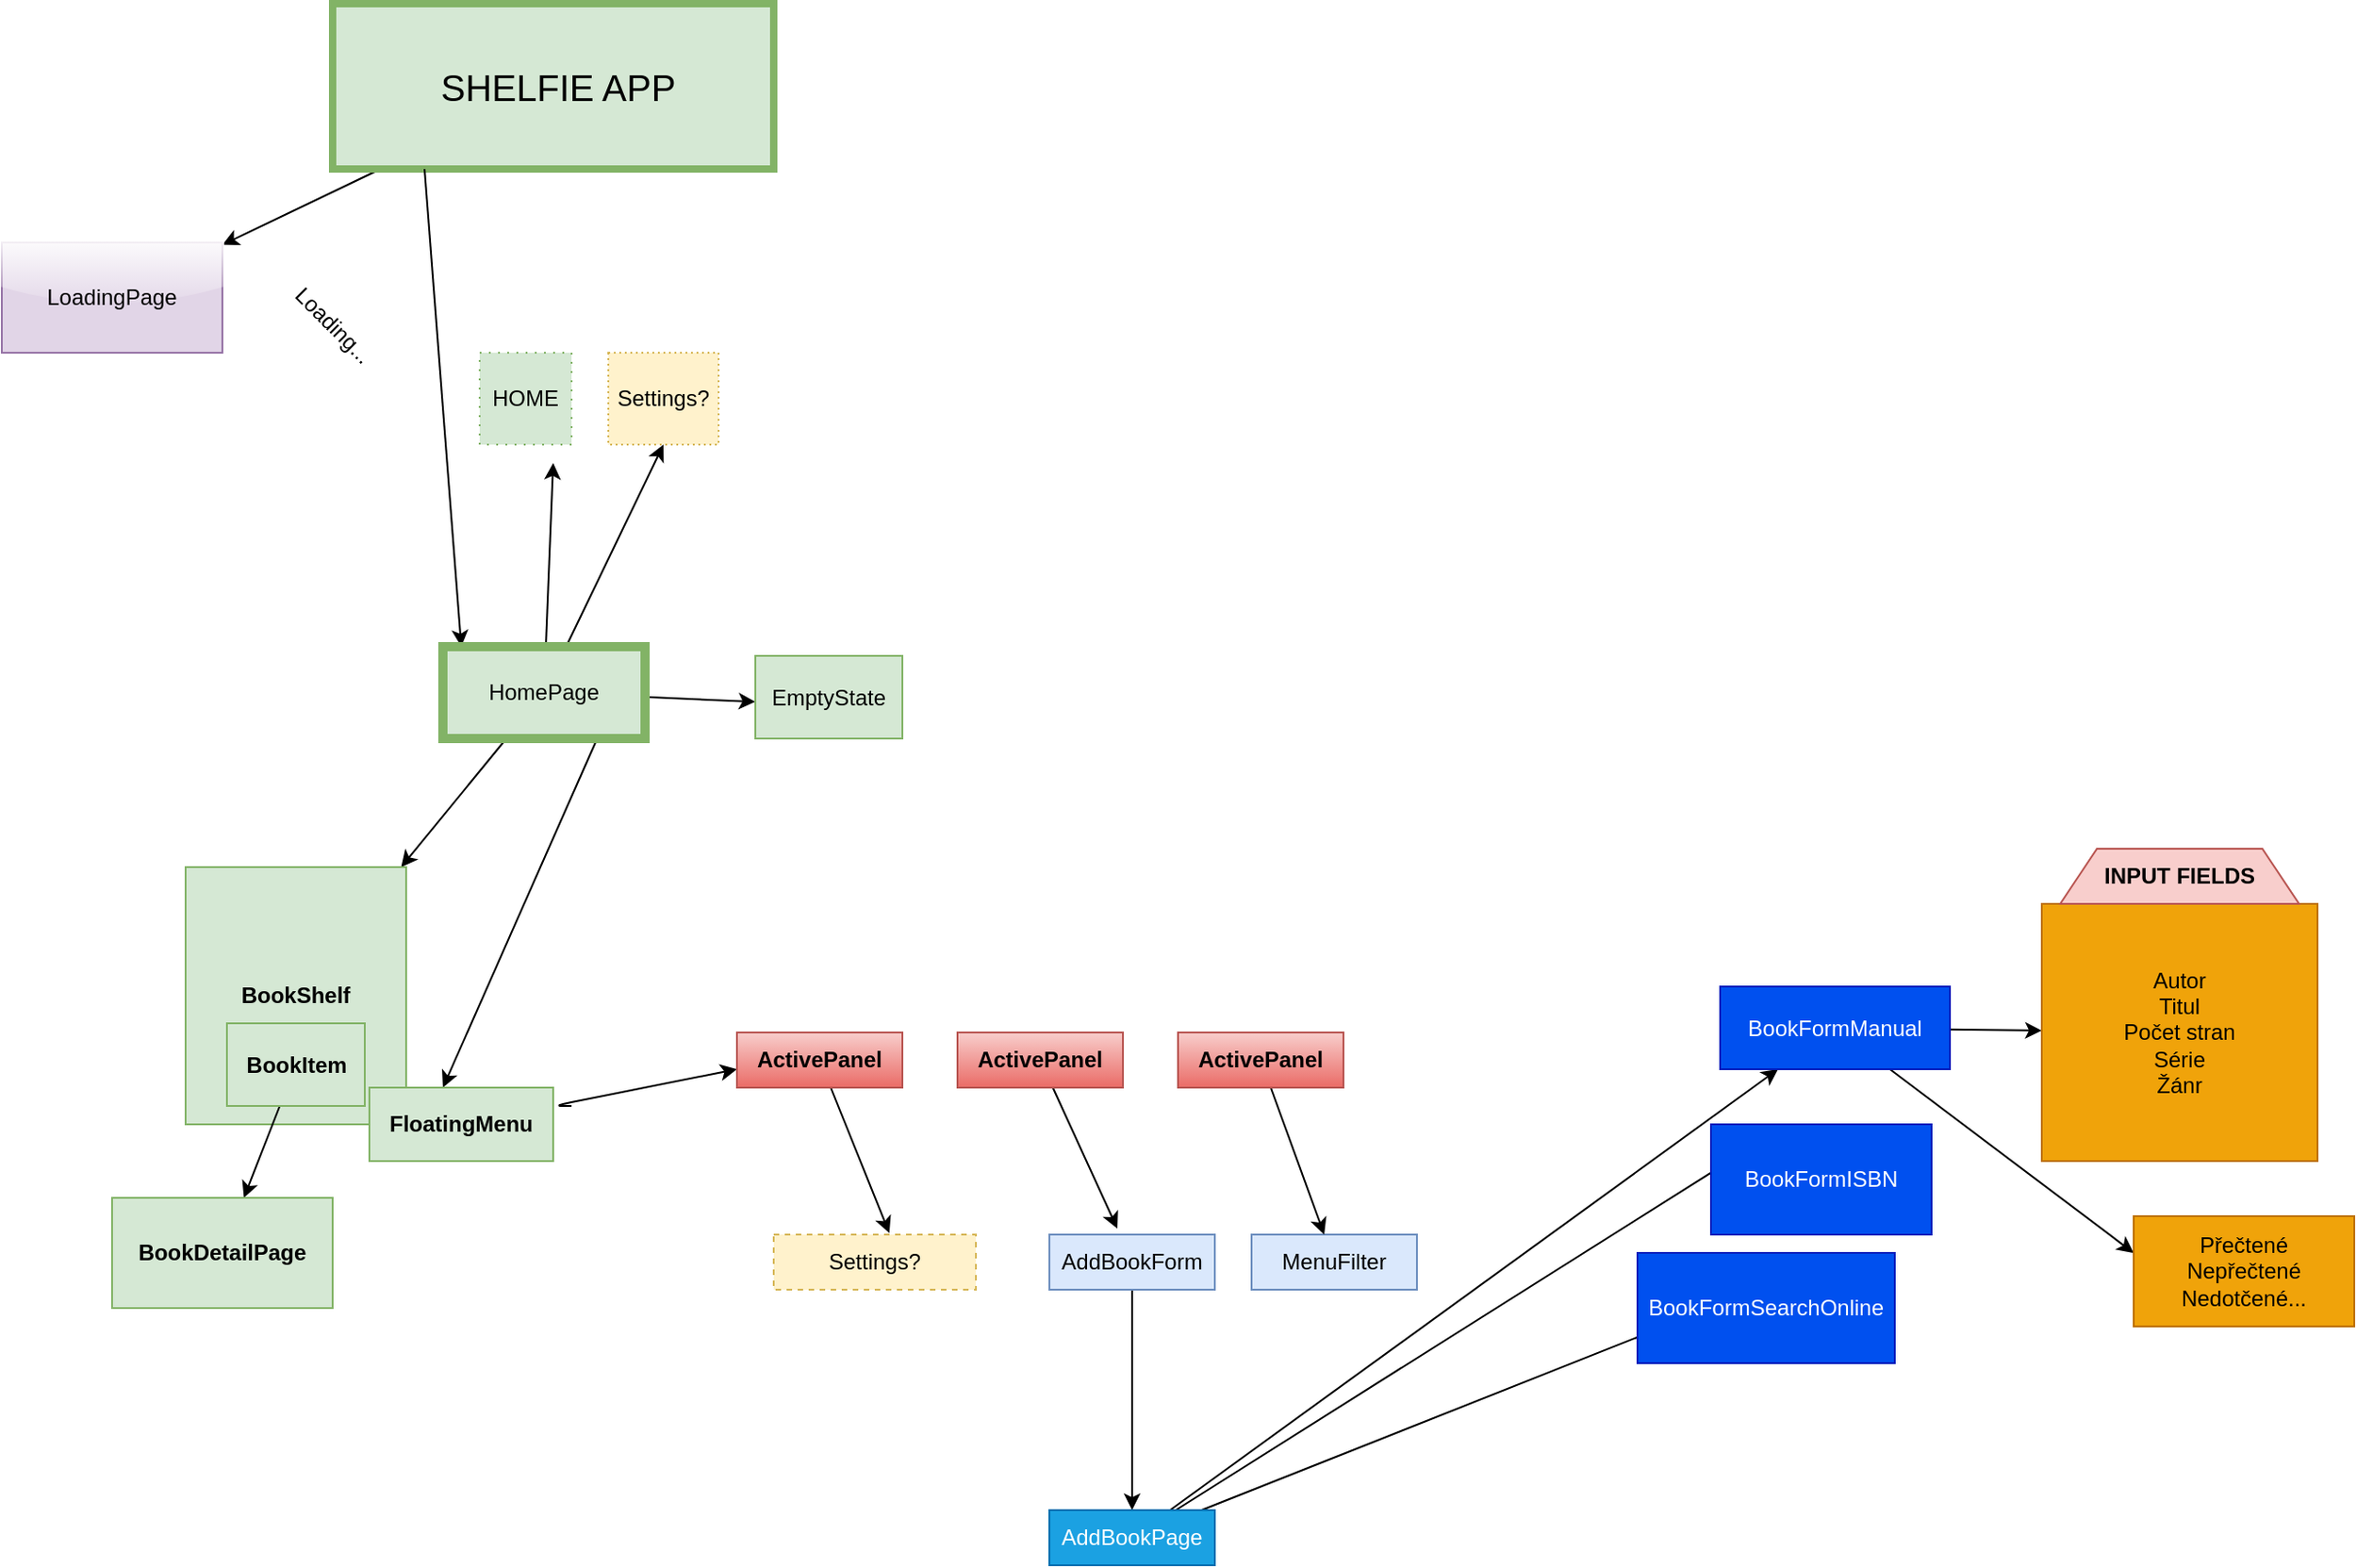 <mxfile>
    <diagram id="C1kJHuHolKU8blRed0NZ" name="Page-1">
        <mxGraphModel dx="1584" dy="2226" grid="1" gridSize="10" guides="1" tooltips="1" connect="1" arrows="1" fold="1" page="1" pageScale="1" pageWidth="850" pageHeight="1100" math="0" shadow="0">
            <root>
                <mxCell id="0"/>
                <mxCell id="1" parent="0"/>
                <mxCell id="4" value="" style="edgeStyle=none;html=1;" edge="1" parent="1" source="2" target="3">
                    <mxGeometry relative="1" as="geometry"/>
                </mxCell>
                <mxCell id="2" value="&lt;span style=&quot;font-size: 20px;&quot;&gt;&amp;nbsp;SHELFIE APP&lt;/span&gt;" style="whiteSpace=wrap;html=1;fillColor=#d5e8d4;strokeColor=#82b366;strokeWidth=4;" vertex="1" parent="1">
                    <mxGeometry x="290" y="-210" width="240" height="90" as="geometry"/>
                </mxCell>
                <mxCell id="7" value="" style="edgeStyle=none;html=1;entryX=0;entryY=0;entryDx=0;entryDy=0;" edge="1" parent="1">
                    <mxGeometry relative="1" as="geometry">
                        <mxPoint x="340.001" y="-120" as="sourcePoint"/>
                        <mxPoint x="360" y="140" as="targetPoint"/>
                    </mxGeometry>
                </mxCell>
                <mxCell id="3" value="LoadingPage" style="whiteSpace=wrap;html=1;fillColor=#e1d5e7;strokeColor=#9673a6;rounded=0;glass=1;" vertex="1" parent="1">
                    <mxGeometry x="110" y="-80" width="120" height="60" as="geometry"/>
                </mxCell>
                <mxCell id="20" style="edgeStyle=none;html=1;" edge="1" parent="1" source="6">
                    <mxGeometry relative="1" as="geometry">
                        <mxPoint x="520" y="170" as="targetPoint"/>
                    </mxGeometry>
                </mxCell>
                <mxCell id="29" value="" style="edgeStyle=none;html=1;" edge="1" parent="1" source="6" target="16">
                    <mxGeometry relative="1" as="geometry"/>
                </mxCell>
                <mxCell id="36" style="edgeStyle=none;html=1;entryX=0;entryY=0;entryDx=0;entryDy=0;" edge="1" parent="1">
                    <mxGeometry relative="1" as="geometry">
                        <mxPoint x="433.953" y="190" as="sourcePoint"/>
                        <mxPoint x="350" y="380" as="targetPoint"/>
                    </mxGeometry>
                </mxCell>
                <mxCell id="48" style="edgeStyle=none;html=1;entryX=0.5;entryY=1;entryDx=0;entryDy=0;" edge="1" parent="1" source="6" target="49">
                    <mxGeometry relative="1" as="geometry">
                        <mxPoint x="490" y="100" as="targetPoint"/>
                    </mxGeometry>
                </mxCell>
                <mxCell id="63" style="edgeStyle=none;html=1;" edge="1" parent="1" source="6">
                    <mxGeometry relative="1" as="geometry">
                        <mxPoint x="410" y="40" as="targetPoint"/>
                    </mxGeometry>
                </mxCell>
                <mxCell id="6" value="HomePage" style="whiteSpace=wrap;html=1;fillColor=#d5e8d4;strokeColor=#82b366;strokeWidth=5;" vertex="1" parent="1">
                    <mxGeometry x="350" y="140" width="110" height="50" as="geometry"/>
                </mxCell>
                <mxCell id="27" value="" style="edgeStyle=none;html=1;" edge="1" parent="1" source="16" target="26">
                    <mxGeometry relative="1" as="geometry"/>
                </mxCell>
                <mxCell id="16" value="&lt;b&gt;BookShelf&lt;/b&gt;" style="whiteSpace=wrap;html=1;fillColor=#d5e8d4;strokeColor=#82b366;" vertex="1" parent="1">
                    <mxGeometry x="210" y="260" width="120" height="140" as="geometry"/>
                </mxCell>
                <mxCell id="22" value="Loading..." style="text;html=1;align=center;verticalAlign=middle;resizable=0;points=[];autosize=1;strokeColor=none;fillColor=none;rotation=45;" vertex="1" parent="1">
                    <mxGeometry x="250" y="-50" width="80" height="30" as="geometry"/>
                </mxCell>
                <mxCell id="24" value="EmptyState" style="whiteSpace=wrap;html=1;fillColor=#d5e8d4;strokeColor=#82b366;" vertex="1" parent="1">
                    <mxGeometry x="520" y="145" width="80" height="45" as="geometry"/>
                </mxCell>
                <mxCell id="66" value="" style="edgeStyle=none;html=1;" edge="1" parent="1" source="26" target="65">
                    <mxGeometry relative="1" as="geometry"/>
                </mxCell>
                <mxCell id="26" value="&lt;b&gt;BookItem&lt;/b&gt;" style="whiteSpace=wrap;html=1;fillColor=#d5e8d4;strokeColor=#82b366;" vertex="1" parent="1">
                    <mxGeometry x="232.5" y="345" width="75" height="45" as="geometry"/>
                </mxCell>
                <mxCell id="37" style="edgeStyle=none;html=1;" edge="1" parent="1">
                    <mxGeometry relative="1" as="geometry">
                        <mxPoint x="510" y="370" as="targetPoint"/>
                        <Array as="points">
                            <mxPoint x="410" y="390"/>
                        </Array>
                        <mxPoint x="420" y="390" as="sourcePoint"/>
                    </mxGeometry>
                </mxCell>
                <mxCell id="34" value="&lt;span&gt;&lt;font&gt;&lt;b&gt;FloatingMenu&lt;/b&gt;&lt;/font&gt;&lt;/span&gt;" style="whiteSpace=wrap;html=1;fillColor=#d5e8d4;strokeColor=#82b366;" vertex="1" parent="1">
                    <mxGeometry x="310" y="380" width="100" height="40" as="geometry"/>
                </mxCell>
                <mxCell id="46" style="edgeStyle=none;html=1;entryX=0.572;entryY=-0.027;entryDx=0;entryDy=0;entryPerimeter=0;" edge="1" parent="1" source="38" target="47">
                    <mxGeometry relative="1" as="geometry">
                        <mxPoint x="710" y="450" as="targetPoint"/>
                        <Array as="points"/>
                    </mxGeometry>
                </mxCell>
                <mxCell id="38" value="&lt;b&gt;ActivePanel&lt;/b&gt;" style="whiteSpace=wrap;html=1;fillColor=#f8cecc;strokeColor=#b85450;gradientColor=#ea6b66;" vertex="1" parent="1">
                    <mxGeometry x="510" y="350" width="90" height="30" as="geometry"/>
                </mxCell>
                <mxCell id="88" style="edgeStyle=none;html=1;entryX=0.5;entryY=0;entryDx=0;entryDy=0;" edge="1" parent="1" source="42" target="79">
                    <mxGeometry relative="1" as="geometry"/>
                </mxCell>
                <mxCell id="42" value="AddBookForm" style="whiteSpace=wrap;html=1;fillColor=#dae8fc;strokeColor=#6c8ebf;" vertex="1" parent="1">
                    <mxGeometry x="680" y="460" width="90" height="30" as="geometry"/>
                </mxCell>
                <mxCell id="44" value="MenuFilter" style="whiteSpace=wrap;html=1;fillColor=#dae8fc;strokeColor=#6c8ebf;" vertex="1" parent="1">
                    <mxGeometry x="790" y="460" width="90" height="30" as="geometry"/>
                </mxCell>
                <mxCell id="47" value="Settings?" style="whiteSpace=wrap;html=1;fillColor=#fff2cc;strokeColor=#d6b656;dashed=1;" vertex="1" parent="1">
                    <mxGeometry x="530" y="460" width="110" height="30" as="geometry"/>
                </mxCell>
                <mxCell id="49" value="Settings?" style="whiteSpace=wrap;html=1;fillColor=#fff2cc;strokeColor=#d6b656;dashed=1;dashPattern=1 2;" vertex="1" parent="1">
                    <mxGeometry x="440" y="-20" width="60" height="50" as="geometry"/>
                </mxCell>
                <mxCell id="64" value="HOME" style="whiteSpace=wrap;html=1;fillColor=#d5e8d4;strokeColor=#82b366;dashed=1;dashPattern=1 4;" vertex="1" parent="1">
                    <mxGeometry x="370" y="-20" width="50" height="50" as="geometry"/>
                </mxCell>
                <mxCell id="65" value="&lt;b&gt;BookDetailPage&lt;/b&gt;" style="whiteSpace=wrap;html=1;fillColor=#d5e8d4;strokeColor=#82b366;" vertex="1" parent="1">
                    <mxGeometry x="170" y="440" width="120" height="60" as="geometry"/>
                </mxCell>
                <mxCell id="73" style="edgeStyle=none;html=1;entryX=0.411;entryY=-0.107;entryDx=0;entryDy=0;entryPerimeter=0;" edge="1" parent="1" source="70" target="42">
                    <mxGeometry relative="1" as="geometry">
                        <mxPoint x="703" y="450" as="targetPoint"/>
                    </mxGeometry>
                </mxCell>
                <mxCell id="70" value="&lt;b&gt;ActivePanel&lt;/b&gt;" style="whiteSpace=wrap;html=1;fillColor=#f8cecc;strokeColor=#b85450;gradientColor=#ea6b66;" vertex="1" parent="1">
                    <mxGeometry x="630" y="350" width="90" height="30" as="geometry"/>
                </mxCell>
                <mxCell id="72" value="" style="edgeStyle=none;html=1;" edge="1" parent="1" source="71" target="44">
                    <mxGeometry relative="1" as="geometry"/>
                </mxCell>
                <mxCell id="71" value="&lt;b&gt;ActivePanel&lt;/b&gt;" style="whiteSpace=wrap;html=1;fillColor=#f8cecc;strokeColor=#b85450;gradientColor=#ea6b66;" vertex="1" parent="1">
                    <mxGeometry x="750" y="350" width="90" height="30" as="geometry"/>
                </mxCell>
                <mxCell id="76" value="" style="edgeStyle=none;html=1;" edge="1" parent="1" source="79" target="82">
                    <mxGeometry relative="1" as="geometry"/>
                </mxCell>
                <mxCell id="77" style="edgeStyle=none;html=1;" edge="1" parent="1" source="79">
                    <mxGeometry relative="1" as="geometry">
                        <mxPoint x="1050" y="420" as="targetPoint"/>
                    </mxGeometry>
                </mxCell>
                <mxCell id="78" style="edgeStyle=none;html=1;" edge="1" parent="1" source="79">
                    <mxGeometry relative="1" as="geometry">
                        <mxPoint x="1040" y="500" as="targetPoint"/>
                    </mxGeometry>
                </mxCell>
                <mxCell id="79" value="AddBookPage" style="whiteSpace=wrap;html=1;fillColor=#1ba1e2;strokeColor=#006EAF;fontColor=#ffffff;" vertex="1" parent="1">
                    <mxGeometry x="680" y="610" width="90" height="30" as="geometry"/>
                </mxCell>
                <mxCell id="80" value="" style="edgeStyle=none;html=1;" edge="1" parent="1" source="82" target="85">
                    <mxGeometry relative="1" as="geometry"/>
                </mxCell>
                <mxCell id="81" style="edgeStyle=none;html=1;" edge="1" parent="1" source="82">
                    <mxGeometry relative="1" as="geometry">
                        <mxPoint x="1270" y="470" as="targetPoint"/>
                    </mxGeometry>
                </mxCell>
                <mxCell id="82" value="BookFormManual" style="whiteSpace=wrap;html=1;fillColor=#0050ef;strokeColor=#001DBC;fontColor=#ffffff;" vertex="1" parent="1">
                    <mxGeometry x="1045" y="325" width="125" height="45" as="geometry"/>
                </mxCell>
                <mxCell id="83" value="BookFormISBN" style="whiteSpace=wrap;html=1;fillColor=#0050ef;strokeColor=#001DBC;fontColor=#ffffff;" vertex="1" parent="1">
                    <mxGeometry x="1040" y="400" width="120" height="60" as="geometry"/>
                </mxCell>
                <mxCell id="84" value="BookFormSearchOnline" style="whiteSpace=wrap;html=1;fillColor=#0050ef;strokeColor=#001DBC;fontColor=#ffffff;" vertex="1" parent="1">
                    <mxGeometry x="1000" y="470" width="140" height="60" as="geometry"/>
                </mxCell>
                <mxCell id="85" value="Autor&lt;div&gt;Titul&lt;/div&gt;&lt;div&gt;Počet stran&lt;/div&gt;&lt;div&gt;Série&lt;/div&gt;&lt;div&gt;Žánr&lt;/div&gt;" style="whiteSpace=wrap;html=1;fillColor=#f0a30a;strokeColor=#BD7000;fontColor=#000000;" vertex="1" parent="1">
                    <mxGeometry x="1220" y="280" width="150" height="140" as="geometry"/>
                </mxCell>
                <mxCell id="86" value="Přečtené&lt;div&gt;Nepřečtené&lt;/div&gt;&lt;div&gt;Nedotčené...&lt;/div&gt;" style="whiteSpace=wrap;html=1;fillColor=#f0a30a;strokeColor=#BD7000;fontColor=#000000;" vertex="1" parent="1">
                    <mxGeometry x="1270" y="450" width="120" height="60" as="geometry"/>
                </mxCell>
                <mxCell id="87" value="&lt;b&gt;INPUT FIELDS&lt;/b&gt;" style="shape=trapezoid;perimeter=trapezoidPerimeter;whiteSpace=wrap;html=1;fixedSize=1;fillColor=#f8cecc;strokeColor=#b85450;" vertex="1" parent="1">
                    <mxGeometry x="1230" y="250" width="130" height="30" as="geometry"/>
                </mxCell>
            </root>
        </mxGraphModel>
    </diagram>
</mxfile>
